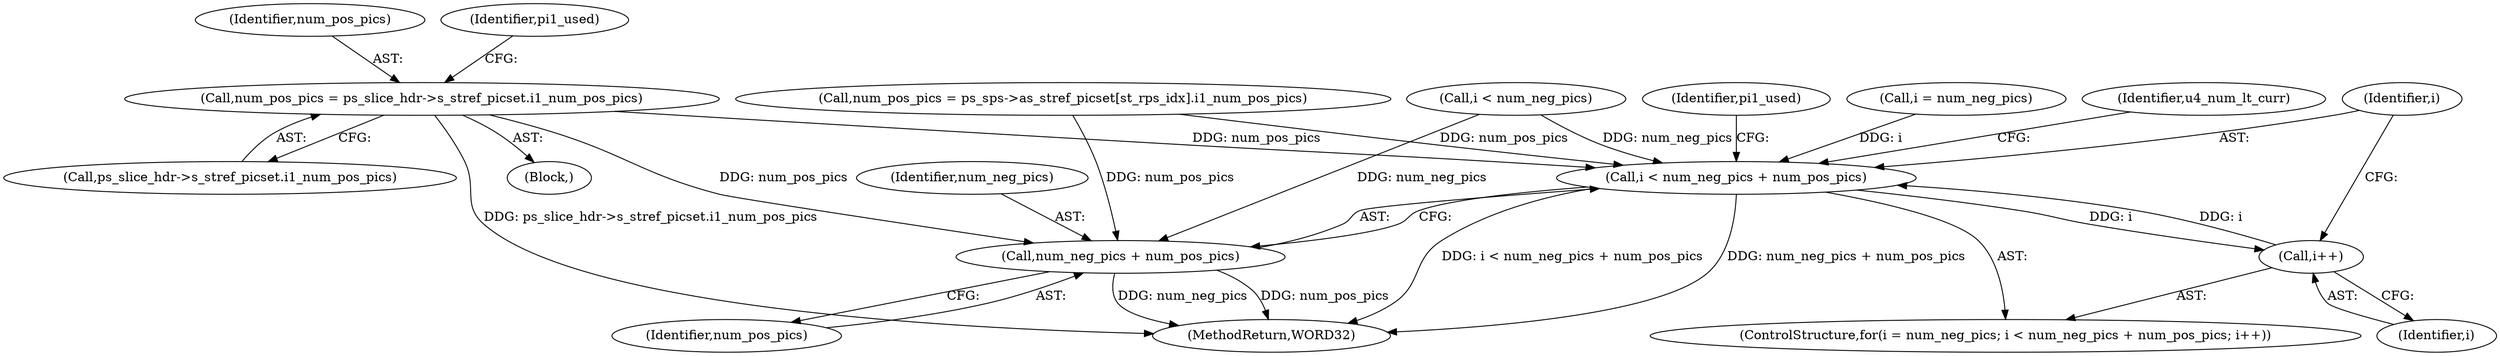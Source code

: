 digraph "0_Android_913d9e8d93d6b81bb8eac3fc2c1426651f5b259d_0@pointer" {
"1000244" [label="(Call,num_pos_pics = ps_slice_hdr->s_stref_picset.i1_num_pos_pics)"];
"1000317" [label="(Call,i < num_neg_pics + num_pos_pics)"];
"1000322" [label="(Call,i++)"];
"1000319" [label="(Call,num_neg_pics + num_pos_pics)"];
"1000319" [label="(Call,num_neg_pics + num_pos_pics)"];
"1000231" [label="(Block,)"];
"1000313" [label="(ControlStructure,for(i = num_neg_pics; i < num_neg_pics + num_pos_pics; i++))"];
"1000320" [label="(Identifier,num_neg_pics)"];
"1000244" [label="(Call,num_pos_pics = ps_slice_hdr->s_stref_picset.i1_num_pos_pics)"];
"1000203" [label="(Call,num_pos_pics = ps_sps->as_stref_picset[st_rps_idx].i1_num_pos_pics)"];
"1000327" [label="(Identifier,pi1_used)"];
"1000322" [label="(Call,i++)"];
"1000246" [label="(Call,ps_slice_hdr->s_stref_picset.i1_num_pos_pics)"];
"1000314" [label="(Call,i = num_neg_pics)"];
"1000275" [label="(Call,i < num_neg_pics)"];
"1001297" [label="(MethodReturn,WORD32)"];
"1000245" [label="(Identifier,num_pos_pics)"];
"1000323" [label="(Identifier,i)"];
"1000321" [label="(Identifier,num_pos_pics)"];
"1000317" [label="(Call,i < num_neg_pics + num_pos_pics)"];
"1000355" [label="(Identifier,u4_num_lt_curr)"];
"1000252" [label="(Identifier,pi1_used)"];
"1000318" [label="(Identifier,i)"];
"1000244" -> "1000231"  [label="AST: "];
"1000244" -> "1000246"  [label="CFG: "];
"1000245" -> "1000244"  [label="AST: "];
"1000246" -> "1000244"  [label="AST: "];
"1000252" -> "1000244"  [label="CFG: "];
"1000244" -> "1001297"  [label="DDG: ps_slice_hdr->s_stref_picset.i1_num_pos_pics"];
"1000244" -> "1000317"  [label="DDG: num_pos_pics"];
"1000244" -> "1000319"  [label="DDG: num_pos_pics"];
"1000317" -> "1000313"  [label="AST: "];
"1000317" -> "1000319"  [label="CFG: "];
"1000318" -> "1000317"  [label="AST: "];
"1000319" -> "1000317"  [label="AST: "];
"1000327" -> "1000317"  [label="CFG: "];
"1000355" -> "1000317"  [label="CFG: "];
"1000317" -> "1001297"  [label="DDG: num_neg_pics + num_pos_pics"];
"1000317" -> "1001297"  [label="DDG: i < num_neg_pics + num_pos_pics"];
"1000314" -> "1000317"  [label="DDG: i"];
"1000322" -> "1000317"  [label="DDG: i"];
"1000275" -> "1000317"  [label="DDG: num_neg_pics"];
"1000203" -> "1000317"  [label="DDG: num_pos_pics"];
"1000317" -> "1000322"  [label="DDG: i"];
"1000322" -> "1000313"  [label="AST: "];
"1000322" -> "1000323"  [label="CFG: "];
"1000323" -> "1000322"  [label="AST: "];
"1000318" -> "1000322"  [label="CFG: "];
"1000319" -> "1000321"  [label="CFG: "];
"1000320" -> "1000319"  [label="AST: "];
"1000321" -> "1000319"  [label="AST: "];
"1000319" -> "1001297"  [label="DDG: num_pos_pics"];
"1000319" -> "1001297"  [label="DDG: num_neg_pics"];
"1000275" -> "1000319"  [label="DDG: num_neg_pics"];
"1000203" -> "1000319"  [label="DDG: num_pos_pics"];
}
